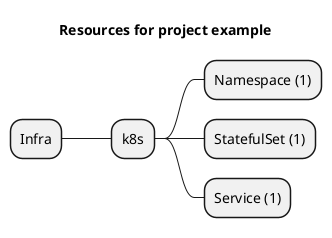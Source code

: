 @startmindmap
title Resources for project example
skinparam monochrome true
+ Infra
++ k8s
+++ Namespace (1)
+++ StatefulSet (1)
+++ Service (1)
@endmindmap